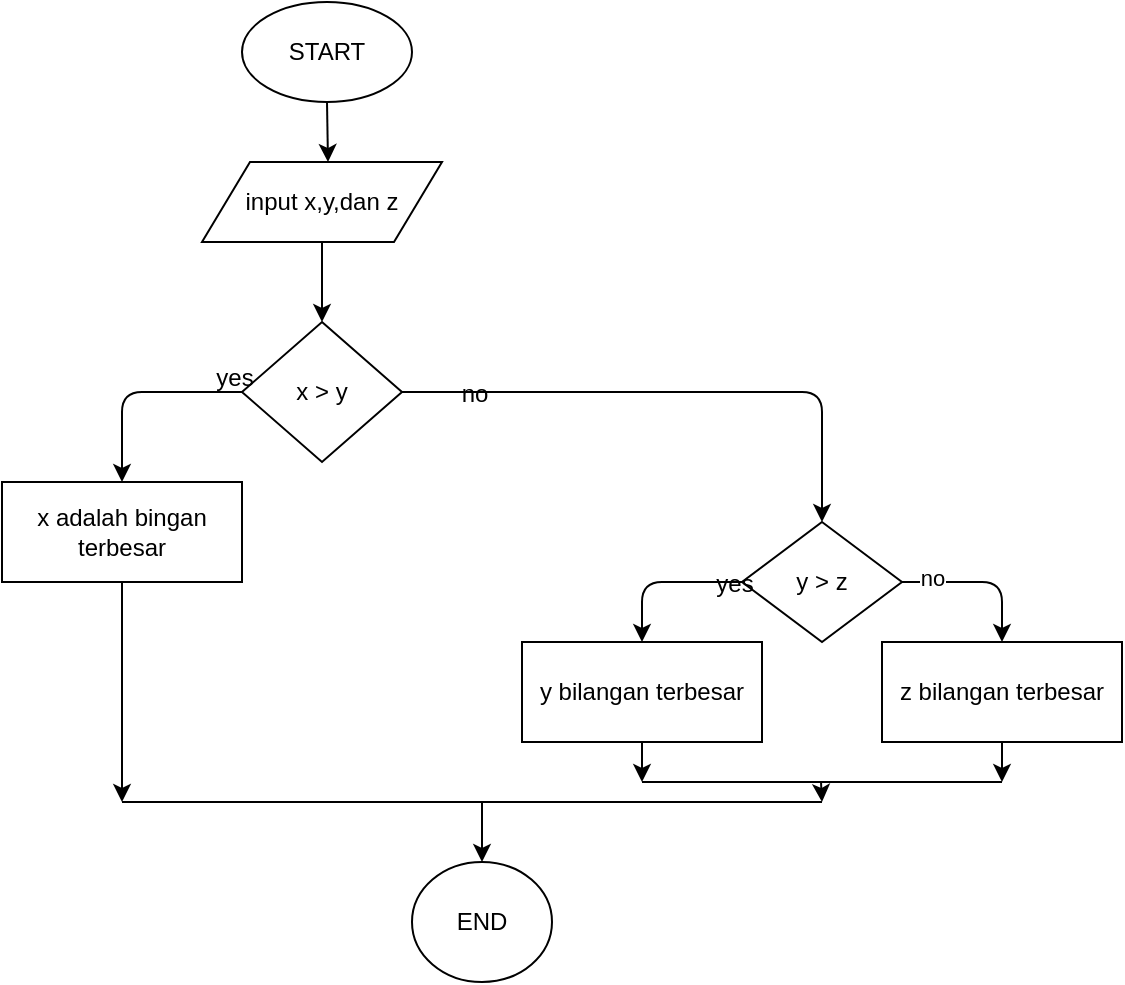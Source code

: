 <mxfile version="13.0.3" type="device"><diagram id="Lwhv4N825qy8e4JX2sP9" name="Halaman-1"><mxGraphModel dx="852" dy="494" grid="1" gridSize="10" guides="1" tooltips="1" connect="1" arrows="1" fold="1" page="1" pageScale="1" pageWidth="850" pageHeight="1100" math="0" shadow="0"><root><mxCell id="0"/><mxCell id="1" parent="0"/><mxCell id="jIzEud8Buti9SYDUdB99-1" value="START" style="ellipse;whiteSpace=wrap;html=1;" vertex="1" parent="1"><mxGeometry x="400" y="80" width="85" height="50" as="geometry"/></mxCell><mxCell id="jIzEud8Buti9SYDUdB99-2" value="" style="endArrow=classic;html=1;exitX=0.5;exitY=1;exitDx=0;exitDy=0;" edge="1" parent="1" source="jIzEud8Buti9SYDUdB99-1"><mxGeometry width="50" height="50" relative="1" as="geometry"><mxPoint x="425" y="210" as="sourcePoint"/><mxPoint x="443" y="160" as="targetPoint"/><Array as="points"/></mxGeometry></mxCell><mxCell id="jIzEud8Buti9SYDUdB99-3" value="input x,y,dan z" style="shape=parallelogram;perimeter=parallelogramPerimeter;whiteSpace=wrap;html=1;" vertex="1" parent="1"><mxGeometry x="380" y="160" width="120" height="40" as="geometry"/></mxCell><mxCell id="jIzEud8Buti9SYDUdB99-5" value="x &amp;gt; y" style="rhombus;whiteSpace=wrap;html=1;" vertex="1" parent="1"><mxGeometry x="400" y="240" width="80" height="70" as="geometry"/></mxCell><mxCell id="jIzEud8Buti9SYDUdB99-6" value="" style="endArrow=classic;html=1;exitX=0.5;exitY=1;exitDx=0;exitDy=0;" edge="1" parent="1" source="jIzEud8Buti9SYDUdB99-3"><mxGeometry width="50" height="50" relative="1" as="geometry"><mxPoint x="425" y="290" as="sourcePoint"/><mxPoint x="440" y="240" as="targetPoint"/></mxGeometry></mxCell><mxCell id="jIzEud8Buti9SYDUdB99-11" value="" style="edgeStyle=segmentEdgeStyle;endArrow=classic;html=1;exitX=0;exitY=0.5;exitDx=0;exitDy=0;" edge="1" parent="1" source="jIzEud8Buti9SYDUdB99-5"><mxGeometry width="50" height="50" relative="1" as="geometry"><mxPoint x="330" y="320" as="sourcePoint"/><mxPoint x="340" y="320" as="targetPoint"/><Array as="points"><mxPoint x="340" y="275"/></Array></mxGeometry></mxCell><mxCell id="jIzEud8Buti9SYDUdB99-14" value="" style="edgeStyle=segmentEdgeStyle;endArrow=classic;html=1;exitX=1;exitY=0.5;exitDx=0;exitDy=0;" edge="1" parent="1" source="jIzEud8Buti9SYDUdB99-5"><mxGeometry width="50" height="50" relative="1" as="geometry"><mxPoint x="530" y="280" as="sourcePoint"/><mxPoint x="690" y="340" as="targetPoint"/><Array as="points"><mxPoint x="690" y="275"/></Array></mxGeometry></mxCell><mxCell id="jIzEud8Buti9SYDUdB99-16" value="x adalah bingan terbesar" style="rounded=0;whiteSpace=wrap;html=1;" vertex="1" parent="1"><mxGeometry x="280" y="320" width="120" height="50" as="geometry"/></mxCell><mxCell id="jIzEud8Buti9SYDUdB99-19" value="yes" style="text;html=1;align=center;verticalAlign=middle;resizable=0;points=[];autosize=1;" vertex="1" parent="1"><mxGeometry x="381" y="258" width="30" height="20" as="geometry"/></mxCell><mxCell id="jIzEud8Buti9SYDUdB99-22" value="no" style="text;html=1;align=center;verticalAlign=middle;resizable=0;points=[];autosize=1;" vertex="1" parent="1"><mxGeometry x="501" y="266" width="30" height="20" as="geometry"/></mxCell><mxCell id="jIzEud8Buti9SYDUdB99-23" value="y &amp;gt; z" style="rhombus;whiteSpace=wrap;html=1;" vertex="1" parent="1"><mxGeometry x="650" y="340" width="80" height="60" as="geometry"/></mxCell><mxCell id="jIzEud8Buti9SYDUdB99-27" value="" style="edgeStyle=elbowEdgeStyle;elbow=vertical;endArrow=classic;html=1;" edge="1" parent="1"><mxGeometry width="50" height="50" relative="1" as="geometry"><mxPoint x="730" y="370" as="sourcePoint"/><mxPoint x="780" y="400" as="targetPoint"/><Array as="points"><mxPoint x="770" y="370"/></Array></mxGeometry></mxCell><mxCell id="jIzEud8Buti9SYDUdB99-34" value="no" style="edgeLabel;html=1;align=center;verticalAlign=middle;resizable=0;points=[];" vertex="1" connectable="0" parent="jIzEud8Buti9SYDUdB99-27"><mxGeometry x="-0.625" y="2" relative="1" as="geometry"><mxPoint as="offset"/></mxGeometry></mxCell><mxCell id="jIzEud8Buti9SYDUdB99-30" value="" style="edgeStyle=elbowEdgeStyle;elbow=vertical;endArrow=classic;html=1;exitX=0;exitY=0.5;exitDx=0;exitDy=0;" edge="1" parent="1" source="jIzEud8Buti9SYDUdB99-23"><mxGeometry width="50" height="50" relative="1" as="geometry"><mxPoint x="630" y="375" as="sourcePoint"/><mxPoint x="600" y="400" as="targetPoint"/><Array as="points"><mxPoint x="600" y="370"/></Array></mxGeometry></mxCell><mxCell id="jIzEud8Buti9SYDUdB99-31" value="y bilangan terbesar" style="rounded=0;whiteSpace=wrap;html=1;" vertex="1" parent="1"><mxGeometry x="540" y="400" width="120" height="50" as="geometry"/></mxCell><mxCell id="jIzEud8Buti9SYDUdB99-32" value="z bilangan terbesar" style="rounded=0;whiteSpace=wrap;html=1;" vertex="1" parent="1"><mxGeometry x="720" y="400" width="120" height="50" as="geometry"/></mxCell><mxCell id="jIzEud8Buti9SYDUdB99-33" value="yes" style="text;html=1;align=center;verticalAlign=middle;resizable=0;points=[];autosize=1;" vertex="1" parent="1"><mxGeometry x="631" y="361" width="30" height="20" as="geometry"/></mxCell><mxCell id="jIzEud8Buti9SYDUdB99-36" value="" style="endArrow=classic;html=1;exitX=0.5;exitY=1;exitDx=0;exitDy=0;" edge="1" parent="1" source="jIzEud8Buti9SYDUdB99-31"><mxGeometry width="50" height="50" relative="1" as="geometry"><mxPoint x="600" y="460" as="sourcePoint"/><mxPoint x="600" y="470" as="targetPoint"/></mxGeometry></mxCell><mxCell id="jIzEud8Buti9SYDUdB99-37" value="" style="endArrow=classic;html=1;exitX=0.5;exitY=1;exitDx=0;exitDy=0;" edge="1" parent="1" source="jIzEud8Buti9SYDUdB99-16"><mxGeometry width="50" height="50" relative="1" as="geometry"><mxPoint x="300" y="440" as="sourcePoint"/><mxPoint x="340" y="480" as="targetPoint"/></mxGeometry></mxCell><mxCell id="jIzEud8Buti9SYDUdB99-38" value="" style="endArrow=classic;html=1;exitX=0.5;exitY=1;exitDx=0;exitDy=0;" edge="1" parent="1" source="jIzEud8Buti9SYDUdB99-32"><mxGeometry width="50" height="50" relative="1" as="geometry"><mxPoint x="780" y="460" as="sourcePoint"/><mxPoint x="780" y="470" as="targetPoint"/></mxGeometry></mxCell><mxCell id="jIzEud8Buti9SYDUdB99-39" value="" style="endArrow=none;html=1;" edge="1" parent="1"><mxGeometry width="50" height="50" relative="1" as="geometry"><mxPoint x="600" y="470" as="sourcePoint"/><mxPoint x="780" y="470" as="targetPoint"/></mxGeometry></mxCell><mxCell id="jIzEud8Buti9SYDUdB99-40" value="" style="endArrow=classic;html=1;" edge="1" parent="1"><mxGeometry width="50" height="50" relative="1" as="geometry"><mxPoint x="689.5" y="470" as="sourcePoint"/><mxPoint x="690" y="480" as="targetPoint"/></mxGeometry></mxCell><mxCell id="jIzEud8Buti9SYDUdB99-41" value="" style="endArrow=none;html=1;" edge="1" parent="1"><mxGeometry width="50" height="50" relative="1" as="geometry"><mxPoint x="340" y="480" as="sourcePoint"/><mxPoint x="690" y="480" as="targetPoint"/></mxGeometry></mxCell><mxCell id="jIzEud8Buti9SYDUdB99-43" value="" style="endArrow=classic;html=1;" edge="1" parent="1"><mxGeometry width="50" height="50" relative="1" as="geometry"><mxPoint x="520" y="480" as="sourcePoint"/><mxPoint x="520" y="510" as="targetPoint"/></mxGeometry></mxCell><mxCell id="jIzEud8Buti9SYDUdB99-44" value="END" style="ellipse;whiteSpace=wrap;html=1;" vertex="1" parent="1"><mxGeometry x="485" y="510" width="70" height="60" as="geometry"/></mxCell></root></mxGraphModel></diagram></mxfile>